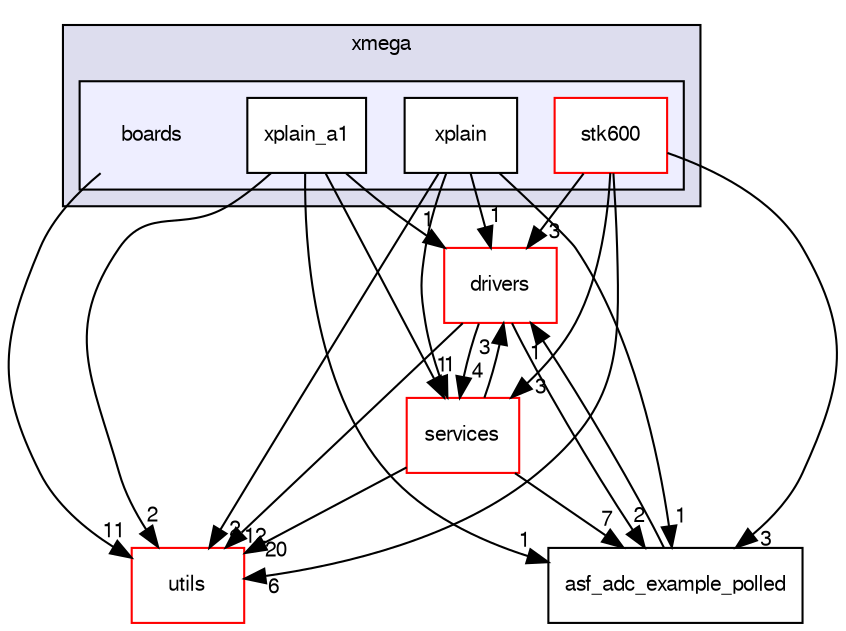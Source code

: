 digraph G {
  compound=true
  node [ fontsize="10", fontname="FreeSans"];
  edge [ labelfontsize="10", labelfontname="FreeSans"];
  subgraph clusterdir_1bfdd21ed7956c05b9d05e75709f878b {
    graph [ bgcolor="#ddddee", pencolor="black", label="xmega" fontname="FreeSans", fontsize="10", URL="dir_1bfdd21ed7956c05b9d05e75709f878b.html"]
  subgraph clusterdir_ceaab40597b0bf8807a94aba0a007ee7 {
    graph [ bgcolor="#eeeeff", pencolor="black", label="" URL="dir_ceaab40597b0bf8807a94aba0a007ee7.html"];
    dir_ceaab40597b0bf8807a94aba0a007ee7 [shape=plaintext label="boards"];
    dir_51fe473b51ecf7e62fe74d21b4e358cd [shape=box label="stk600" color="red" fillcolor="white" style="filled" URL="dir_51fe473b51ecf7e62fe74d21b4e358cd.html"];
    dir_17095a14887efb4c379dd7a60f1dbfeb [shape=box label="xplain" color="black" fillcolor="white" style="filled" URL="dir_17095a14887efb4c379dd7a60f1dbfeb.html"];
    dir_4a492d9123e499c6cb4e7ebb9fba4383 [shape=box label="xplain_a1" color="black" fillcolor="white" style="filled" URL="dir_4a492d9123e499c6cb4e7ebb9fba4383.html"];
  }
  }
  dir_48d7c75bc2d65fbf40aa264a7dbfade3 [shape=box label="drivers" fillcolor="white" style="filled" color="red" URL="dir_48d7c75bc2d65fbf40aa264a7dbfade3.html"];
  dir_a3daf184e2a07ef4b49807f50f1e84df [shape=box label="asf_adc_example_polled" URL="dir_a3daf184e2a07ef4b49807f50f1e84df.html"];
  dir_6df56000e9397a0e5b9a9ad92f20af68 [shape=box label="services" fillcolor="white" style="filled" color="red" URL="dir_6df56000e9397a0e5b9a9ad92f20af68.html"];
  dir_e74a7c641d1b032fbb218d42b422d49b [shape=box label="utils" fillcolor="white" style="filled" color="red" URL="dir_e74a7c641d1b032fbb218d42b422d49b.html"];
  dir_48d7c75bc2d65fbf40aa264a7dbfade3->dir_a3daf184e2a07ef4b49807f50f1e84df [headlabel="2", labeldistance=1.5 headhref="dir_000009_000037.html"];
  dir_48d7c75bc2d65fbf40aa264a7dbfade3->dir_6df56000e9397a0e5b9a9ad92f20af68 [headlabel="4", labeldistance=1.5 headhref="dir_000009_000017.html"];
  dir_48d7c75bc2d65fbf40aa264a7dbfade3->dir_e74a7c641d1b032fbb218d42b422d49b [headlabel="12", labeldistance=1.5 headhref="dir_000009_000029.html"];
  dir_17095a14887efb4c379dd7a60f1dbfeb->dir_48d7c75bc2d65fbf40aa264a7dbfade3 [headlabel="1", labeldistance=1.5 headhref="dir_000007_000009.html"];
  dir_17095a14887efb4c379dd7a60f1dbfeb->dir_a3daf184e2a07ef4b49807f50f1e84df [headlabel="1", labeldistance=1.5 headhref="dir_000007_000037.html"];
  dir_17095a14887efb4c379dd7a60f1dbfeb->dir_6df56000e9397a0e5b9a9ad92f20af68 [headlabel="1", labeldistance=1.5 headhref="dir_000007_000017.html"];
  dir_17095a14887efb4c379dd7a60f1dbfeb->dir_e74a7c641d1b032fbb218d42b422d49b [headlabel="2", labeldistance=1.5 headhref="dir_000007_000029.html"];
  dir_a3daf184e2a07ef4b49807f50f1e84df->dir_48d7c75bc2d65fbf40aa264a7dbfade3 [headlabel="1", labeldistance=1.5 headhref="dir_000037_000009.html"];
  dir_6df56000e9397a0e5b9a9ad92f20af68->dir_48d7c75bc2d65fbf40aa264a7dbfade3 [headlabel="3", labeldistance=1.5 headhref="dir_000017_000009.html"];
  dir_6df56000e9397a0e5b9a9ad92f20af68->dir_a3daf184e2a07ef4b49807f50f1e84df [headlabel="7", labeldistance=1.5 headhref="dir_000017_000037.html"];
  dir_6df56000e9397a0e5b9a9ad92f20af68->dir_e74a7c641d1b032fbb218d42b422d49b [headlabel="20", labeldistance=1.5 headhref="dir_000017_000029.html"];
  dir_ceaab40597b0bf8807a94aba0a007ee7->dir_e74a7c641d1b032fbb218d42b422d49b [headlabel="11", labeldistance=1.5 headhref="dir_000002_000029.html"];
  dir_4a492d9123e499c6cb4e7ebb9fba4383->dir_48d7c75bc2d65fbf40aa264a7dbfade3 [headlabel="1", labeldistance=1.5 headhref="dir_000008_000009.html"];
  dir_4a492d9123e499c6cb4e7ebb9fba4383->dir_a3daf184e2a07ef4b49807f50f1e84df [headlabel="1", labeldistance=1.5 headhref="dir_000008_000037.html"];
  dir_4a492d9123e499c6cb4e7ebb9fba4383->dir_6df56000e9397a0e5b9a9ad92f20af68 [headlabel="1", labeldistance=1.5 headhref="dir_000008_000017.html"];
  dir_4a492d9123e499c6cb4e7ebb9fba4383->dir_e74a7c641d1b032fbb218d42b422d49b [headlabel="2", labeldistance=1.5 headhref="dir_000008_000029.html"];
  dir_51fe473b51ecf7e62fe74d21b4e358cd->dir_48d7c75bc2d65fbf40aa264a7dbfade3 [headlabel="3", labeldistance=1.5 headhref="dir_000003_000009.html"];
  dir_51fe473b51ecf7e62fe74d21b4e358cd->dir_a3daf184e2a07ef4b49807f50f1e84df [headlabel="3", labeldistance=1.5 headhref="dir_000003_000037.html"];
  dir_51fe473b51ecf7e62fe74d21b4e358cd->dir_6df56000e9397a0e5b9a9ad92f20af68 [headlabel="3", labeldistance=1.5 headhref="dir_000003_000017.html"];
  dir_51fe473b51ecf7e62fe74d21b4e358cd->dir_e74a7c641d1b032fbb218d42b422d49b [headlabel="6", labeldistance=1.5 headhref="dir_000003_000029.html"];
}

